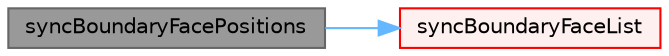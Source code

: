 digraph "syncBoundaryFacePositions"
{
 // LATEX_PDF_SIZE
  bgcolor="transparent";
  edge [fontname=Helvetica,fontsize=10,labelfontname=Helvetica,labelfontsize=10];
  node [fontname=Helvetica,fontsize=10,shape=box,height=0.2,width=0.4];
  rankdir="LR";
  Node1 [id="Node000001",label="syncBoundaryFacePositions",height=0.2,width=0.4,color="gray40", fillcolor="grey60", style="filled", fontcolor="black",tooltip=" "];
  Node1 -> Node2 [id="edge1_Node000001_Node000002",color="steelblue1",style="solid",tooltip=" "];
  Node2 [id="Node000002",label="syncBoundaryFaceList",height=0.2,width=0.4,color="red", fillcolor="#FFF0F0", style="filled",URL="$classFoam_1_1syncTools.html#a61988484ac2118dcd435a7d034d3a1aa",tooltip=" "];
}
